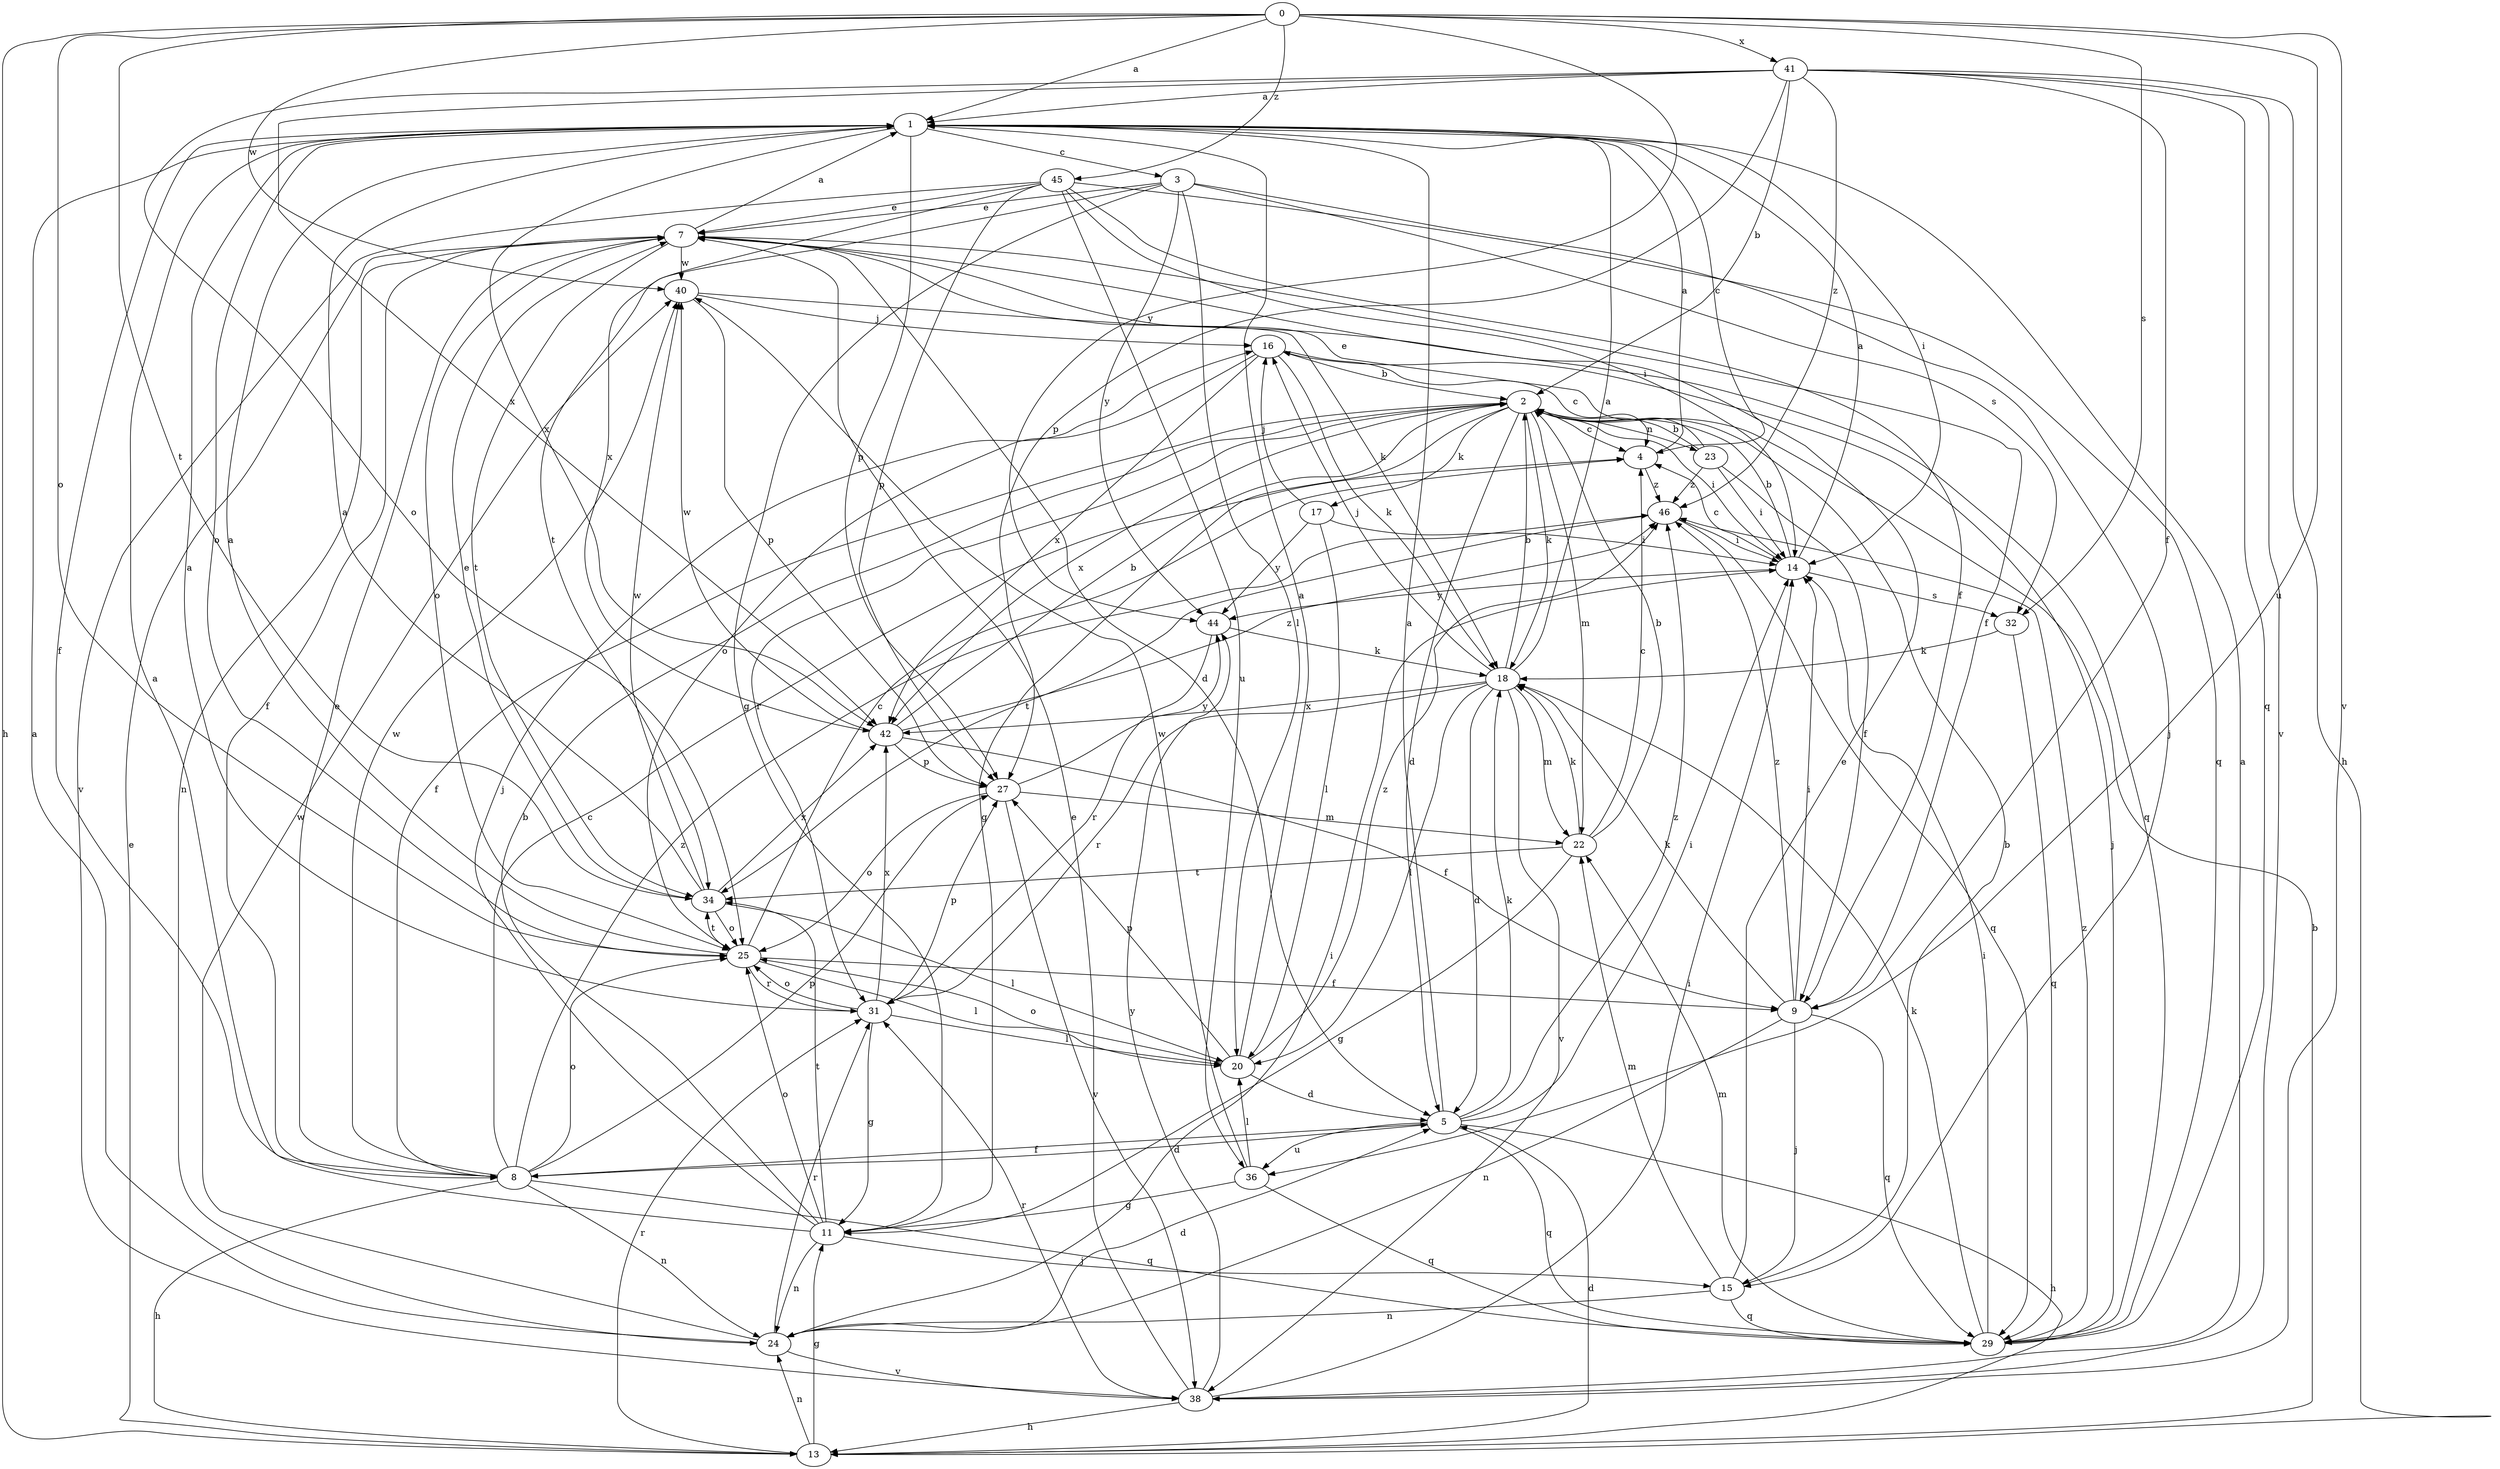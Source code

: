 strict digraph  {
0;
1;
2;
3;
4;
5;
7;
8;
9;
11;
13;
14;
15;
16;
17;
18;
20;
22;
23;
24;
25;
27;
29;
31;
32;
34;
36;
38;
40;
41;
42;
44;
45;
46;
0 -> 1  [label=a];
0 -> 13  [label=h];
0 -> 25  [label=o];
0 -> 32  [label=s];
0 -> 34  [label=t];
0 -> 36  [label=u];
0 -> 38  [label=v];
0 -> 40  [label=w];
0 -> 41  [label=x];
0 -> 44  [label=y];
0 -> 45  [label=z];
1 -> 3  [label=c];
1 -> 4  [label=c];
1 -> 8  [label=f];
1 -> 14  [label=i];
1 -> 25  [label=o];
1 -> 27  [label=p];
1 -> 42  [label=x];
2 -> 4  [label=c];
2 -> 5  [label=d];
2 -> 8  [label=f];
2 -> 11  [label=g];
2 -> 14  [label=i];
2 -> 17  [label=k];
2 -> 18  [label=k];
2 -> 22  [label=m];
2 -> 23  [label=n];
2 -> 31  [label=r];
2 -> 42  [label=x];
3 -> 7  [label=e];
3 -> 11  [label=g];
3 -> 15  [label=j];
3 -> 20  [label=l];
3 -> 32  [label=s];
3 -> 34  [label=t];
3 -> 44  [label=y];
4 -> 1  [label=a];
4 -> 46  [label=z];
5 -> 1  [label=a];
5 -> 8  [label=f];
5 -> 13  [label=h];
5 -> 14  [label=i];
5 -> 18  [label=k];
5 -> 29  [label=q];
5 -> 36  [label=u];
5 -> 46  [label=z];
7 -> 1  [label=a];
7 -> 5  [label=d];
7 -> 8  [label=f];
7 -> 9  [label=f];
7 -> 18  [label=k];
7 -> 24  [label=n];
7 -> 25  [label=o];
7 -> 34  [label=t];
7 -> 40  [label=w];
8 -> 4  [label=c];
8 -> 5  [label=d];
8 -> 7  [label=e];
8 -> 13  [label=h];
8 -> 24  [label=n];
8 -> 25  [label=o];
8 -> 27  [label=p];
8 -> 29  [label=q];
8 -> 40  [label=w];
8 -> 46  [label=z];
9 -> 14  [label=i];
9 -> 15  [label=j];
9 -> 18  [label=k];
9 -> 24  [label=n];
9 -> 29  [label=q];
9 -> 46  [label=z];
11 -> 1  [label=a];
11 -> 2  [label=b];
11 -> 15  [label=j];
11 -> 16  [label=j];
11 -> 24  [label=n];
11 -> 25  [label=o];
11 -> 34  [label=t];
13 -> 2  [label=b];
13 -> 5  [label=d];
13 -> 7  [label=e];
13 -> 11  [label=g];
13 -> 24  [label=n];
13 -> 31  [label=r];
14 -> 1  [label=a];
14 -> 2  [label=b];
14 -> 4  [label=c];
14 -> 32  [label=s];
14 -> 44  [label=y];
15 -> 2  [label=b];
15 -> 7  [label=e];
15 -> 22  [label=m];
15 -> 24  [label=n];
15 -> 29  [label=q];
16 -> 2  [label=b];
16 -> 4  [label=c];
16 -> 18  [label=k];
16 -> 25  [label=o];
16 -> 42  [label=x];
17 -> 14  [label=i];
17 -> 16  [label=j];
17 -> 20  [label=l];
17 -> 44  [label=y];
18 -> 1  [label=a];
18 -> 2  [label=b];
18 -> 5  [label=d];
18 -> 16  [label=j];
18 -> 20  [label=l];
18 -> 22  [label=m];
18 -> 31  [label=r];
18 -> 38  [label=v];
18 -> 42  [label=x];
20 -> 1  [label=a];
20 -> 5  [label=d];
20 -> 25  [label=o];
20 -> 27  [label=p];
20 -> 46  [label=z];
22 -> 2  [label=b];
22 -> 4  [label=c];
22 -> 11  [label=g];
22 -> 18  [label=k];
22 -> 34  [label=t];
23 -> 2  [label=b];
23 -> 7  [label=e];
23 -> 9  [label=f];
23 -> 14  [label=i];
23 -> 46  [label=z];
24 -> 1  [label=a];
24 -> 5  [label=d];
24 -> 14  [label=i];
24 -> 31  [label=r];
24 -> 38  [label=v];
24 -> 40  [label=w];
25 -> 1  [label=a];
25 -> 4  [label=c];
25 -> 9  [label=f];
25 -> 20  [label=l];
25 -> 31  [label=r];
25 -> 34  [label=t];
27 -> 22  [label=m];
27 -> 25  [label=o];
27 -> 38  [label=v];
27 -> 44  [label=y];
29 -> 14  [label=i];
29 -> 16  [label=j];
29 -> 18  [label=k];
29 -> 22  [label=m];
29 -> 46  [label=z];
31 -> 1  [label=a];
31 -> 11  [label=g];
31 -> 20  [label=l];
31 -> 25  [label=o];
31 -> 27  [label=p];
31 -> 42  [label=x];
32 -> 18  [label=k];
32 -> 29  [label=q];
34 -> 1  [label=a];
34 -> 7  [label=e];
34 -> 20  [label=l];
34 -> 25  [label=o];
34 -> 40  [label=w];
34 -> 42  [label=x];
36 -> 11  [label=g];
36 -> 20  [label=l];
36 -> 29  [label=q];
36 -> 40  [label=w];
38 -> 1  [label=a];
38 -> 7  [label=e];
38 -> 13  [label=h];
38 -> 14  [label=i];
38 -> 31  [label=r];
38 -> 44  [label=y];
40 -> 16  [label=j];
40 -> 27  [label=p];
40 -> 29  [label=q];
41 -> 1  [label=a];
41 -> 2  [label=b];
41 -> 9  [label=f];
41 -> 13  [label=h];
41 -> 25  [label=o];
41 -> 27  [label=p];
41 -> 29  [label=q];
41 -> 38  [label=v];
41 -> 42  [label=x];
41 -> 46  [label=z];
42 -> 2  [label=b];
42 -> 9  [label=f];
42 -> 27  [label=p];
42 -> 40  [label=w];
42 -> 46  [label=z];
44 -> 18  [label=k];
44 -> 31  [label=r];
45 -> 7  [label=e];
45 -> 9  [label=f];
45 -> 14  [label=i];
45 -> 27  [label=p];
45 -> 29  [label=q];
45 -> 36  [label=u];
45 -> 38  [label=v];
45 -> 42  [label=x];
46 -> 14  [label=i];
46 -> 29  [label=q];
46 -> 34  [label=t];
}
